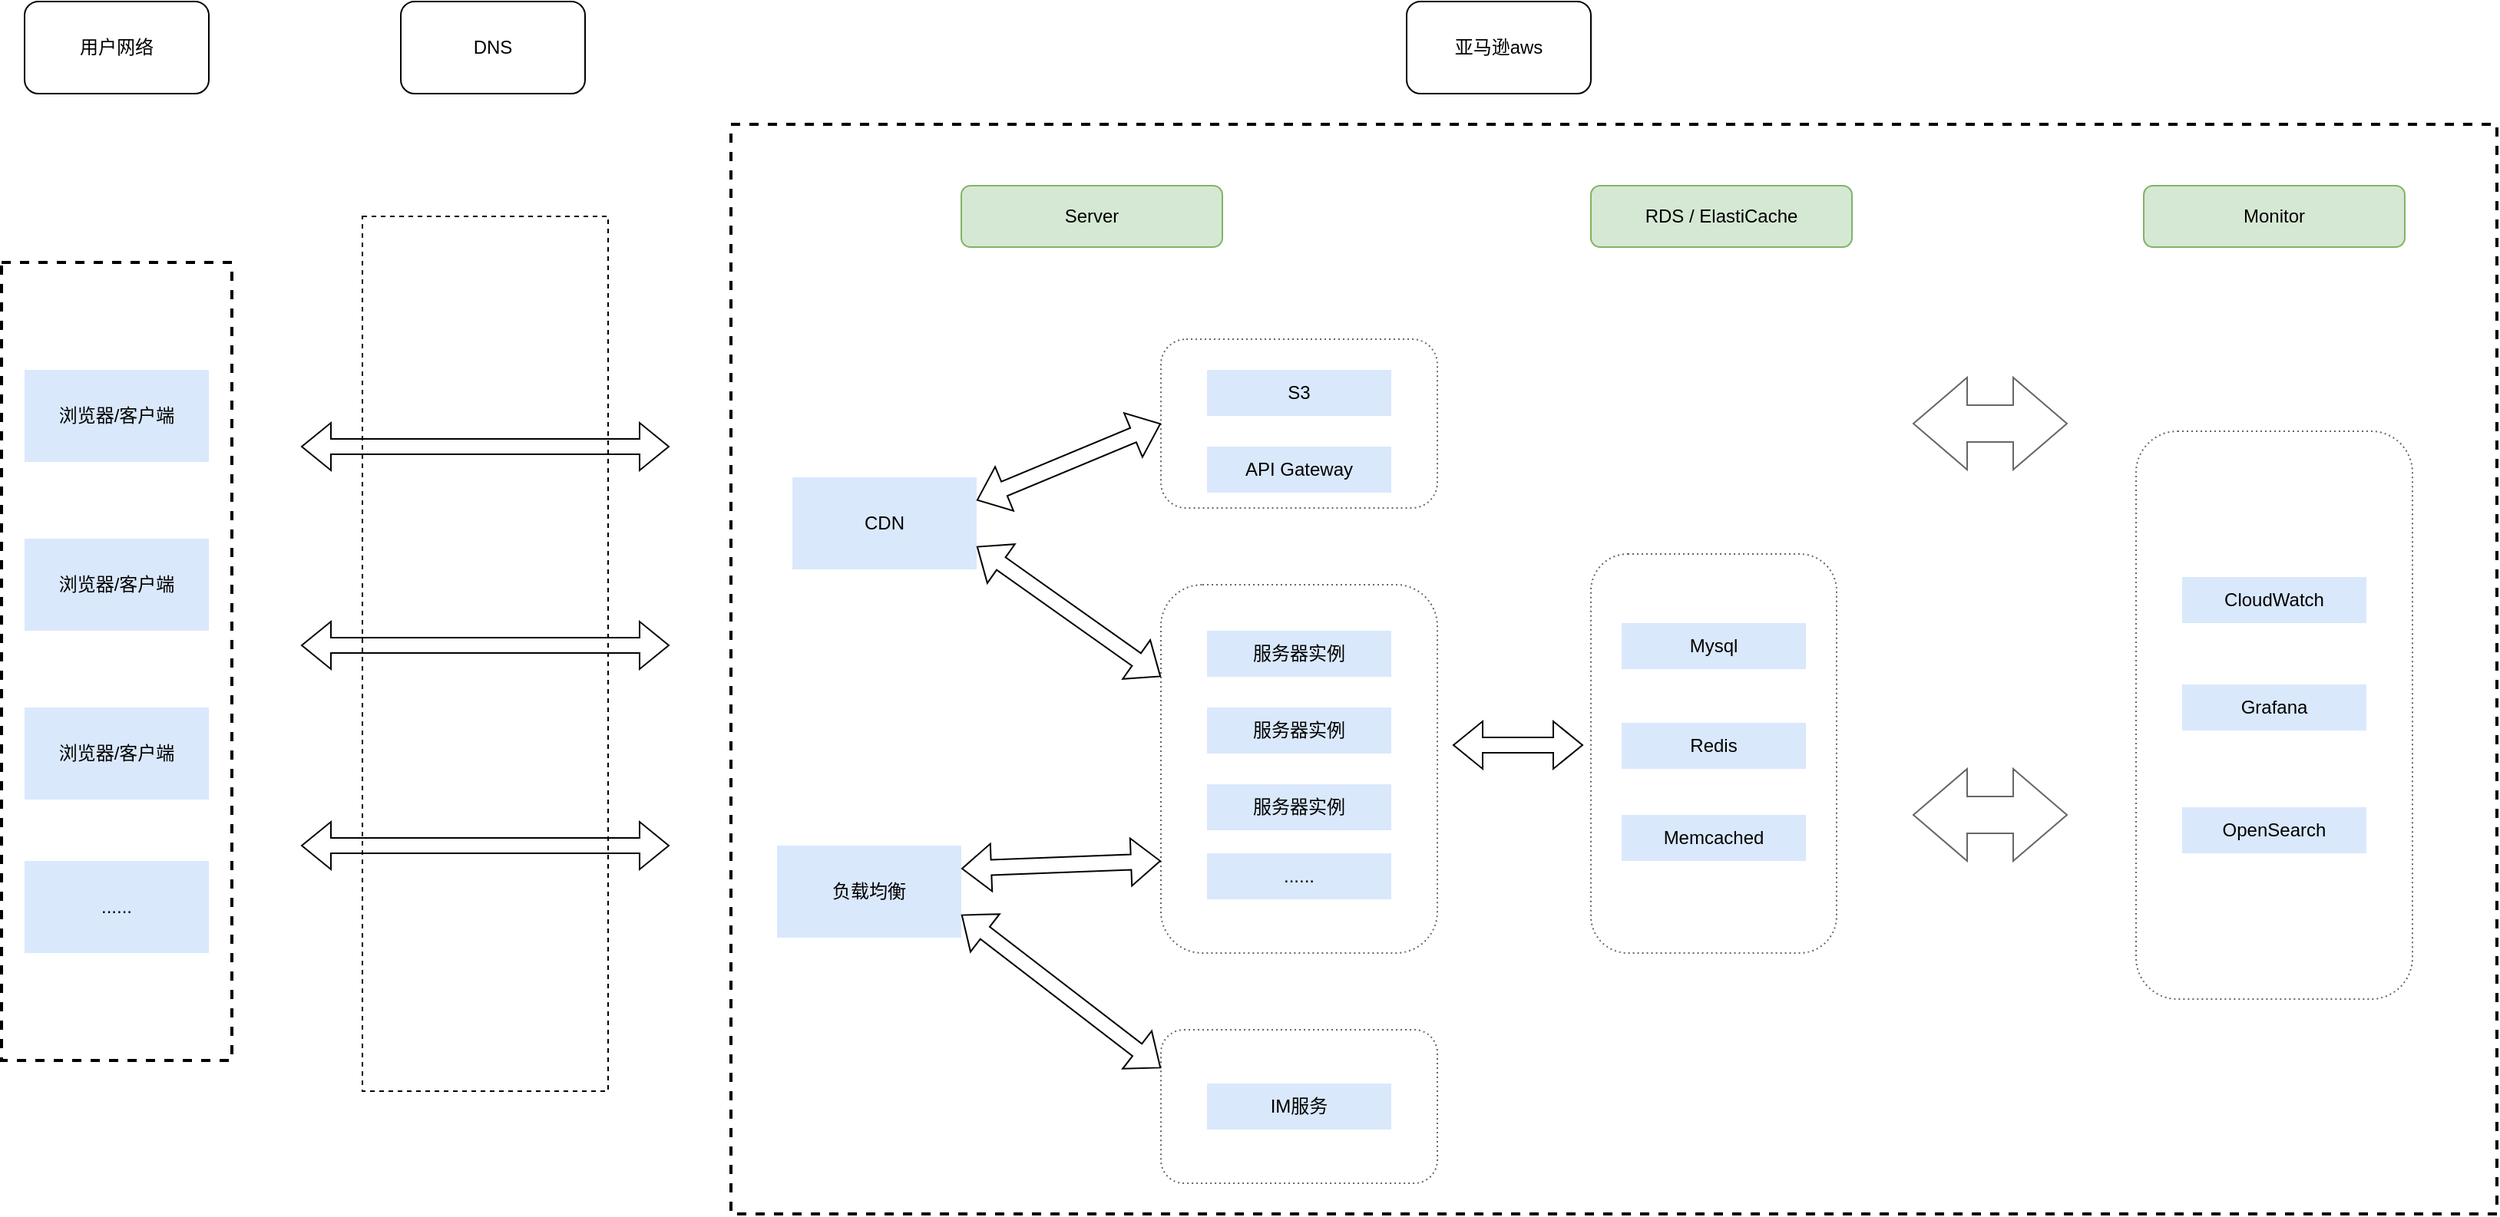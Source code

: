 <mxfile version="20.3.3" type="github">
  <diagram id="m0d1w0dnPzrAdu5cx1w1" name="Page-1">
    <mxGraphModel dx="1422" dy="1880" grid="1" gridSize="10" guides="1" tooltips="1" connect="1" arrows="1" fold="1" page="1" pageScale="1" pageWidth="850" pageHeight="1100" math="0" shadow="0">
      <root>
        <mxCell id="0" />
        <mxCell id="1" parent="0" />
        <mxCell id="ViDCTkydljK_0g42NZA9-15" value="" style="rounded=0;whiteSpace=wrap;html=1;dashed=1;fillColor=none;strokeWidth=2;" vertex="1" parent="1">
          <mxGeometry x="520" y="30" width="1150" height="710" as="geometry" />
        </mxCell>
        <mxCell id="ViDCTkydljK_0g42NZA9-47" value="" style="rounded=1;whiteSpace=wrap;html=1;dashed=1;strokeWidth=1;fillColor=none;dashPattern=1 2;strokeColor=#666666;" vertex="1" parent="1">
          <mxGeometry x="1080" y="310" width="160" height="260" as="geometry" />
        </mxCell>
        <mxCell id="ViDCTkydljK_0g42NZA9-40" value="" style="rounded=0;whiteSpace=wrap;html=1;dashed=1;fillColor=none;strokeWidth=1;" vertex="1" parent="1">
          <mxGeometry x="280" y="90" width="160" height="570" as="geometry" />
        </mxCell>
        <mxCell id="ViDCTkydljK_0g42NZA9-27" value="" style="rounded=1;whiteSpace=wrap;html=1;dashed=1;strokeWidth=1;fillColor=none;dashPattern=1 2;strokeColor=#666666;" vertex="1" parent="1">
          <mxGeometry x="800" y="330" width="180" height="240" as="geometry" />
        </mxCell>
        <mxCell id="ViDCTkydljK_0g42NZA9-5" value="&lt;div&gt;用户网络&lt;/div&gt;" style="rounded=1;whiteSpace=wrap;html=1;fillColor=none;" vertex="1" parent="1">
          <mxGeometry x="60" y="-50" width="120" height="60" as="geometry" />
        </mxCell>
        <mxCell id="ViDCTkydljK_0g42NZA9-6" value="亚马逊aws" style="rounded=1;whiteSpace=wrap;html=1;fillColor=none;" vertex="1" parent="1">
          <mxGeometry x="960" y="-50" width="120" height="60" as="geometry" />
        </mxCell>
        <mxCell id="ViDCTkydljK_0g42NZA9-8" value="" style="rounded=0;whiteSpace=wrap;html=1;dashed=1;fillColor=none;strokeWidth=2;" vertex="1" parent="1">
          <mxGeometry x="45" y="120" width="150" height="520" as="geometry" />
        </mxCell>
        <mxCell id="ViDCTkydljK_0g42NZA9-11" value="&lt;div&gt;浏览器/客户端&lt;/div&gt;" style="rounded=0;whiteSpace=wrap;html=1;dashed=1;dashPattern=1 4;fillColor=#dae8fc;strokeColor=none;" vertex="1" parent="1">
          <mxGeometry x="60" y="190" width="120" height="60" as="geometry" />
        </mxCell>
        <mxCell id="ViDCTkydljK_0g42NZA9-12" value="&lt;div&gt;浏览器/客户端&lt;/div&gt;" style="rounded=0;whiteSpace=wrap;html=1;dashed=1;dashPattern=1 4;fillColor=#dae8fc;strokeColor=none;" vertex="1" parent="1">
          <mxGeometry x="60" y="300" width="120" height="60" as="geometry" />
        </mxCell>
        <mxCell id="ViDCTkydljK_0g42NZA9-13" value="&lt;div&gt;浏览器/客户端&lt;/div&gt;" style="rounded=0;whiteSpace=wrap;html=1;dashed=1;dashPattern=1 4;fillColor=#dae8fc;strokeColor=none;" vertex="1" parent="1">
          <mxGeometry x="60" y="410" width="120" height="60" as="geometry" />
        </mxCell>
        <mxCell id="ViDCTkydljK_0g42NZA9-16" value="" style="shape=flexArrow;endArrow=classic;startArrow=classic;html=1;rounded=0;" edge="1" parent="1">
          <mxGeometry width="100" height="100" relative="1" as="geometry">
            <mxPoint x="240" y="240" as="sourcePoint" />
            <mxPoint x="480" y="240" as="targetPoint" />
          </mxGeometry>
        </mxCell>
        <mxCell id="ViDCTkydljK_0g42NZA9-21" value="CDN" style="rounded=0;whiteSpace=wrap;html=1;dashed=1;dashPattern=1 4;fillColor=#dae8fc;strokeColor=none;" vertex="1" parent="1">
          <mxGeometry x="560" y="260" width="120" height="60" as="geometry" />
        </mxCell>
        <mxCell id="ViDCTkydljK_0g42NZA9-22" value="负载均衡" style="rounded=0;whiteSpace=wrap;html=1;dashed=1;dashPattern=1 4;fillColor=#dae8fc;strokeColor=none;" vertex="1" parent="1">
          <mxGeometry x="550" y="500" width="120" height="60" as="geometry" />
        </mxCell>
        <mxCell id="ViDCTkydljK_0g42NZA9-23" value="&lt;div&gt;服务器实例&lt;/div&gt;" style="rounded=0;whiteSpace=wrap;html=1;dashed=1;dashPattern=1 4;fillColor=#dae8fc;strokeColor=none;" vertex="1" parent="1">
          <mxGeometry x="830" y="360" width="120" height="30" as="geometry" />
        </mxCell>
        <mxCell id="ViDCTkydljK_0g42NZA9-25" value="&lt;div&gt;服务器实例&lt;/div&gt;" style="rounded=0;whiteSpace=wrap;html=1;dashed=1;dashPattern=1 4;fillColor=#dae8fc;strokeColor=none;" vertex="1" parent="1">
          <mxGeometry x="830" y="410" width="120" height="30" as="geometry" />
        </mxCell>
        <mxCell id="ViDCTkydljK_0g42NZA9-26" value="&lt;div&gt;服务器实例&lt;/div&gt;" style="rounded=0;whiteSpace=wrap;html=1;dashed=1;dashPattern=1 4;fillColor=#dae8fc;strokeColor=none;" vertex="1" parent="1">
          <mxGeometry x="830" y="460" width="120" height="30" as="geometry" />
        </mxCell>
        <mxCell id="ViDCTkydljK_0g42NZA9-29" value="......" style="rounded=0;whiteSpace=wrap;html=1;dashed=1;dashPattern=1 4;fillColor=#dae8fc;strokeColor=none;" vertex="1" parent="1">
          <mxGeometry x="830" y="505" width="120" height="30" as="geometry" />
        </mxCell>
        <mxCell id="ViDCTkydljK_0g42NZA9-30" value="" style="shape=flexArrow;endArrow=classic;startArrow=classic;html=1;rounded=0;entryX=0;entryY=0.25;entryDx=0;entryDy=0;exitX=1;exitY=0.75;exitDx=0;exitDy=0;" edge="1" parent="1" source="ViDCTkydljK_0g42NZA9-21" target="ViDCTkydljK_0g42NZA9-27">
          <mxGeometry width="100" height="100" relative="1" as="geometry">
            <mxPoint x="690" y="290" as="sourcePoint" />
            <mxPoint x="800" y="290" as="targetPoint" />
          </mxGeometry>
        </mxCell>
        <mxCell id="ViDCTkydljK_0g42NZA9-31" value="" style="shape=flexArrow;endArrow=classic;startArrow=classic;html=1;rounded=0;entryX=0;entryY=0.75;entryDx=0;entryDy=0;exitX=1;exitY=0.25;exitDx=0;exitDy=0;" edge="1" parent="1" source="ViDCTkydljK_0g42NZA9-22" target="ViDCTkydljK_0g42NZA9-27">
          <mxGeometry width="100" height="100" relative="1" as="geometry">
            <mxPoint x="690" y="459.5" as="sourcePoint" />
            <mxPoint x="800" y="459.5" as="targetPoint" />
          </mxGeometry>
        </mxCell>
        <mxCell id="ViDCTkydljK_0g42NZA9-32" value="" style="rounded=1;whiteSpace=wrap;html=1;dashed=1;strokeWidth=1;fillColor=none;dashPattern=1 2;strokeColor=#666666;" vertex="1" parent="1">
          <mxGeometry x="800" y="620" width="180" height="100" as="geometry" />
        </mxCell>
        <mxCell id="ViDCTkydljK_0g42NZA9-33" value="IM服务" style="rounded=0;whiteSpace=wrap;html=1;dashed=1;dashPattern=1 4;fillColor=#dae8fc;strokeColor=none;" vertex="1" parent="1">
          <mxGeometry x="830" y="655" width="120" height="30" as="geometry" />
        </mxCell>
        <mxCell id="ViDCTkydljK_0g42NZA9-34" value="" style="shape=flexArrow;endArrow=classic;startArrow=classic;html=1;rounded=0;entryX=0;entryY=0.25;entryDx=0;entryDy=0;exitX=1;exitY=0.75;exitDx=0;exitDy=0;" edge="1" parent="1" source="ViDCTkydljK_0g42NZA9-22" target="ViDCTkydljK_0g42NZA9-32">
          <mxGeometry width="100" height="100" relative="1" as="geometry">
            <mxPoint x="690" y="470" as="sourcePoint" />
            <mxPoint x="800" y="470" as="targetPoint" />
          </mxGeometry>
        </mxCell>
        <mxCell id="ViDCTkydljK_0g42NZA9-35" value="" style="rounded=1;whiteSpace=wrap;html=1;dashed=1;strokeWidth=1;fillColor=none;dashPattern=1 2;strokeColor=#666666;" vertex="1" parent="1">
          <mxGeometry x="800" y="170" width="180" height="110" as="geometry" />
        </mxCell>
        <mxCell id="ViDCTkydljK_0g42NZA9-36" value="S3" style="rounded=0;whiteSpace=wrap;html=1;dashed=1;dashPattern=1 4;fillColor=#dae8fc;strokeColor=none;" vertex="1" parent="1">
          <mxGeometry x="830" y="190" width="120" height="30" as="geometry" />
        </mxCell>
        <mxCell id="ViDCTkydljK_0g42NZA9-37" value="" style="shape=flexArrow;endArrow=classic;startArrow=classic;html=1;rounded=0;entryX=0;entryY=0.5;entryDx=0;entryDy=0;exitX=1;exitY=0.25;exitDx=0;exitDy=0;" edge="1" parent="1" source="ViDCTkydljK_0g42NZA9-21" target="ViDCTkydljK_0g42NZA9-35">
          <mxGeometry width="100" height="100" relative="1" as="geometry">
            <mxPoint x="690" y="270" as="sourcePoint" />
            <mxPoint x="800" y="270" as="targetPoint" />
          </mxGeometry>
        </mxCell>
        <mxCell id="ViDCTkydljK_0g42NZA9-39" value="DNS" style="rounded=1;whiteSpace=wrap;html=1;fillColor=none;" vertex="1" parent="1">
          <mxGeometry x="305" y="-50" width="120" height="60" as="geometry" />
        </mxCell>
        <mxCell id="ViDCTkydljK_0g42NZA9-41" value="......" style="rounded=0;whiteSpace=wrap;html=1;dashed=1;dashPattern=1 4;fillColor=#dae8fc;strokeColor=none;" vertex="1" parent="1">
          <mxGeometry x="60" y="510" width="120" height="60" as="geometry" />
        </mxCell>
        <mxCell id="ViDCTkydljK_0g42NZA9-42" value="&lt;div&gt;Mysql&lt;/div&gt;" style="rounded=0;whiteSpace=wrap;html=1;dashed=1;dashPattern=1 4;fillColor=#dae8fc;strokeColor=none;" vertex="1" parent="1">
          <mxGeometry x="1100" y="355" width="120" height="30" as="geometry" />
        </mxCell>
        <mxCell id="ViDCTkydljK_0g42NZA9-43" value="Redis" style="rounded=0;whiteSpace=wrap;html=1;dashed=1;dashPattern=1 4;fillColor=#dae8fc;strokeColor=none;" vertex="1" parent="1">
          <mxGeometry x="1100" y="420" width="120" height="30" as="geometry" />
        </mxCell>
        <mxCell id="ViDCTkydljK_0g42NZA9-44" value="RDS / ElastiCache" style="rounded=1;whiteSpace=wrap;html=1;fillColor=#d5e8d4;strokeColor=#82b366;" vertex="1" parent="1">
          <mxGeometry x="1080" y="70" width="170" height="40" as="geometry" />
        </mxCell>
        <mxCell id="ViDCTkydljK_0g42NZA9-45" value="&lt;div&gt;Server&lt;/div&gt;" style="rounded=1;whiteSpace=wrap;html=1;fillColor=#d5e8d4;strokeColor=#82b366;" vertex="1" parent="1">
          <mxGeometry x="670" y="70" width="170" height="40" as="geometry" />
        </mxCell>
        <mxCell id="ViDCTkydljK_0g42NZA9-46" value="Memcached" style="rounded=0;whiteSpace=wrap;html=1;dashed=1;dashPattern=1 4;fillColor=#dae8fc;strokeColor=none;" vertex="1" parent="1">
          <mxGeometry x="1100" y="480" width="120" height="30" as="geometry" />
        </mxCell>
        <mxCell id="ViDCTkydljK_0g42NZA9-49" value="" style="shape=flexArrow;endArrow=classic;startArrow=classic;html=1;rounded=0;" edge="1" parent="1">
          <mxGeometry width="100" height="100" relative="1" as="geometry">
            <mxPoint x="990" y="434.5" as="sourcePoint" />
            <mxPoint x="1075" y="434.5" as="targetPoint" />
          </mxGeometry>
        </mxCell>
        <mxCell id="ViDCTkydljK_0g42NZA9-50" value="API Gateway" style="rounded=0;whiteSpace=wrap;html=1;dashed=1;dashPattern=1 4;fillColor=#dae8fc;strokeColor=none;" vertex="1" parent="1">
          <mxGeometry x="830" y="240" width="120" height="30" as="geometry" />
        </mxCell>
        <mxCell id="ViDCTkydljK_0g42NZA9-51" value="Monitor" style="rounded=1;whiteSpace=wrap;html=1;fillColor=#d5e8d4;strokeColor=#82b366;" vertex="1" parent="1">
          <mxGeometry x="1440" y="70" width="170" height="40" as="geometry" />
        </mxCell>
        <mxCell id="ViDCTkydljK_0g42NZA9-52" value="" style="shape=flexArrow;endArrow=classic;startArrow=classic;html=1;rounded=0;" edge="1" parent="1">
          <mxGeometry width="100" height="100" relative="1" as="geometry">
            <mxPoint x="240" y="369.5" as="sourcePoint" />
            <mxPoint x="480" y="369.5" as="targetPoint" />
          </mxGeometry>
        </mxCell>
        <mxCell id="ViDCTkydljK_0g42NZA9-53" value="" style="shape=flexArrow;endArrow=classic;startArrow=classic;html=1;rounded=0;" edge="1" parent="1">
          <mxGeometry width="100" height="100" relative="1" as="geometry">
            <mxPoint x="240" y="500" as="sourcePoint" />
            <mxPoint x="480" y="500" as="targetPoint" />
          </mxGeometry>
        </mxCell>
        <mxCell id="ViDCTkydljK_0g42NZA9-55" value="CloudWatch" style="rounded=0;whiteSpace=wrap;html=1;dashed=1;dashPattern=1 4;fillColor=#dae8fc;strokeColor=none;" vertex="1" parent="1">
          <mxGeometry x="1465" y="325" width="120" height="30" as="geometry" />
        </mxCell>
        <mxCell id="ViDCTkydljK_0g42NZA9-56" value="Grafana" style="rounded=0;whiteSpace=wrap;html=1;dashed=1;dashPattern=1 4;fillColor=#dae8fc;strokeColor=none;" vertex="1" parent="1">
          <mxGeometry x="1465" y="395" width="120" height="30" as="geometry" />
        </mxCell>
        <mxCell id="ViDCTkydljK_0g42NZA9-57" value="OpenSearch" style="rounded=0;whiteSpace=wrap;html=1;dashed=1;dashPattern=1 4;fillColor=#dae8fc;strokeColor=none;" vertex="1" parent="1">
          <mxGeometry x="1465" y="475" width="120" height="30" as="geometry" />
        </mxCell>
        <mxCell id="ViDCTkydljK_0g42NZA9-58" value="" style="rounded=1;whiteSpace=wrap;html=1;dashed=1;strokeWidth=1;fillColor=none;dashPattern=1 2;strokeColor=#666666;" vertex="1" parent="1">
          <mxGeometry x="1435" y="230" width="180" height="370" as="geometry" />
        </mxCell>
        <mxCell id="ViDCTkydljK_0g42NZA9-61" value="" style="html=1;shadow=0;dashed=0;align=center;verticalAlign=middle;shape=mxgraph.arrows2.twoWayArrow;dy=0.6;dx=35;dashPattern=1 2;strokeColor=#666666;strokeWidth=1;fillColor=none;" vertex="1" parent="1">
          <mxGeometry x="1290" y="450" width="100" height="60" as="geometry" />
        </mxCell>
        <mxCell id="ViDCTkydljK_0g42NZA9-64" value="" style="html=1;shadow=0;dashed=0;align=center;verticalAlign=middle;shape=mxgraph.arrows2.twoWayArrow;dy=0.6;dx=35;dashPattern=1 2;strokeColor=#666666;strokeWidth=1;fillColor=none;" vertex="1" parent="1">
          <mxGeometry x="1290" y="195" width="100" height="60" as="geometry" />
        </mxCell>
      </root>
    </mxGraphModel>
  </diagram>
</mxfile>
